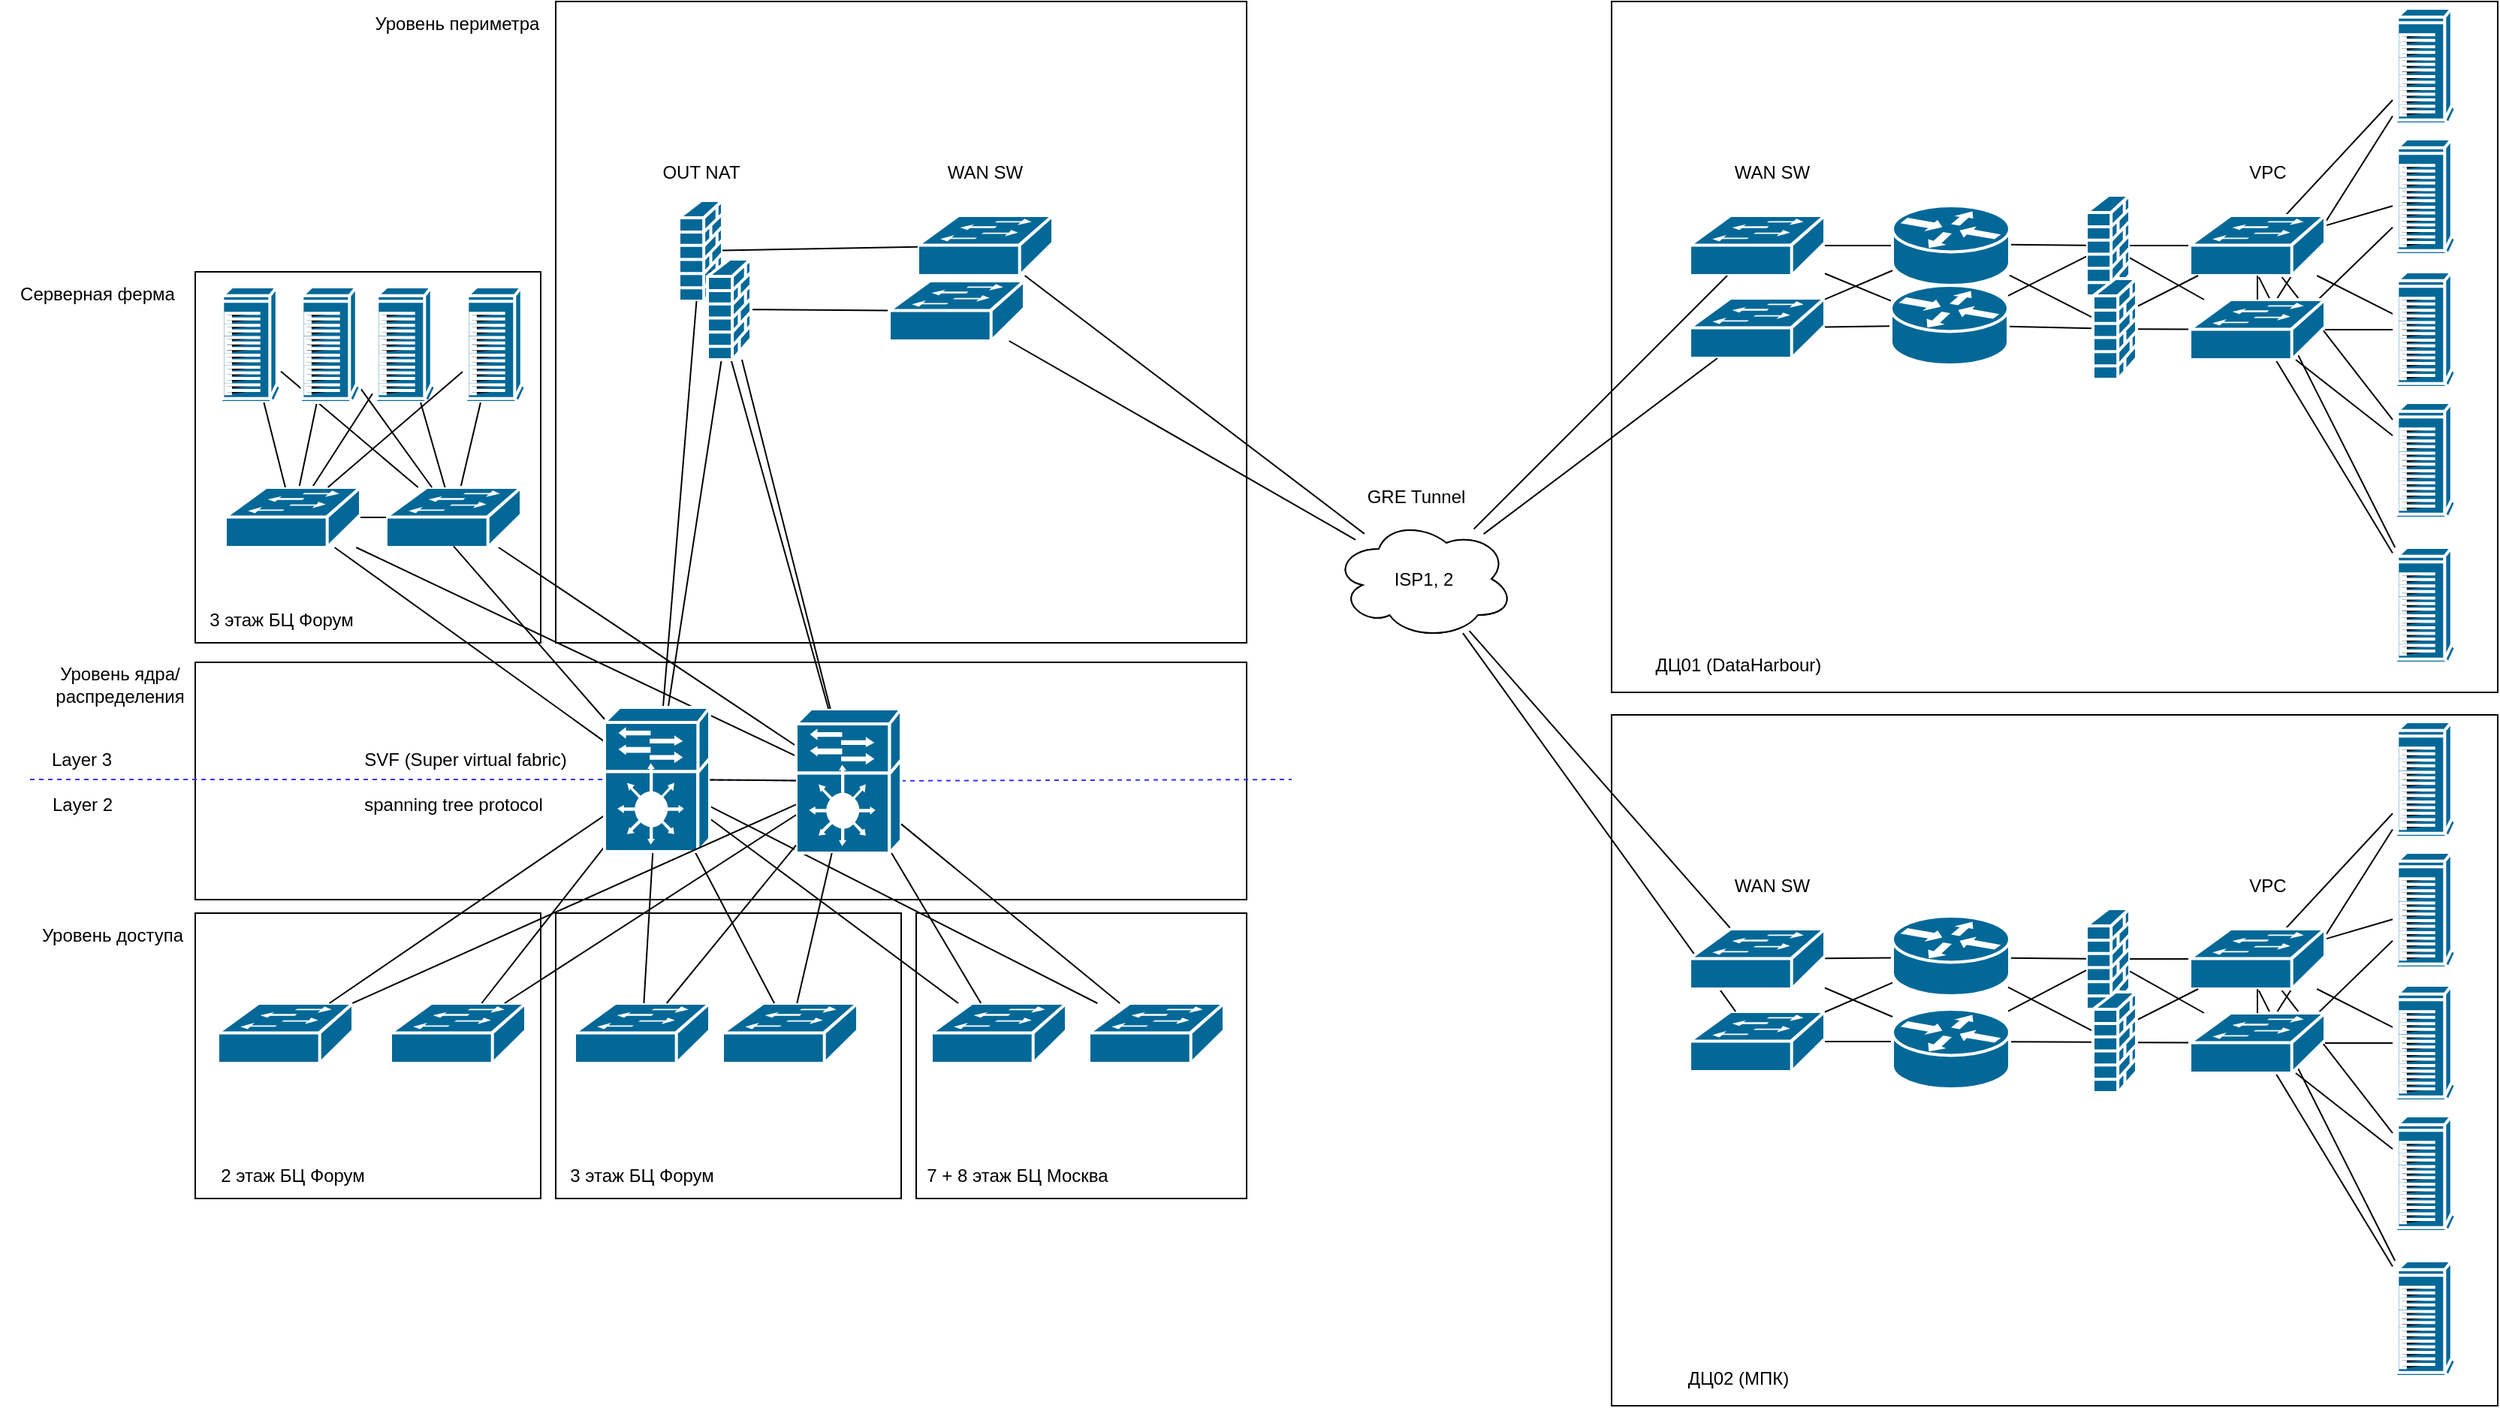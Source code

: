 <mxfile version="16.1.0" type="github">
  <diagram name="Page-1" id="c37626ed-c26b-45fb-9056-f9ebc6bb27b6">
    <mxGraphModel dx="3288" dy="1222" grid="1" gridSize="10" guides="1" tooltips="1" connect="1" arrows="1" fold="1" page="1" pageScale="1" pageWidth="1100" pageHeight="850" background="none" math="0" shadow="0">
      <root>
        <mxCell id="0" />
        <mxCell id="1" parent="0" />
        <mxCell id="PxXhfYdOt0HMLkNPLdq_-38" value="" style="rounded=0;whiteSpace=wrap;html=1;" parent="1" vertex="1">
          <mxGeometry x="-730" y="10" width="460" height="427" as="geometry" />
        </mxCell>
        <mxCell id="PxXhfYdOt0HMLkNPLdq_-30" value="" style="rounded=0;whiteSpace=wrap;html=1;" parent="1" vertex="1">
          <mxGeometry x="-970" y="450" width="700" height="158" as="geometry" />
        </mxCell>
        <mxCell id="PxXhfYdOt0HMLkNPLdq_-10" value="" style="shape=mxgraph.cisco.security.firewall;sketch=0;html=1;pointerEvents=1;dashed=0;fillColor=#036897;strokeColor=#ffffff;strokeWidth=2;verticalLabelPosition=bottom;verticalAlign=top;align=center;outlineConnect=0;" parent="1" vertex="1">
          <mxGeometry x="-648" y="142.5" width="29" height="67" as="geometry" />
        </mxCell>
        <mxCell id="PxXhfYdOt0HMLkNPLdq_-22" value="" style="shape=mxgraph.cisco.switches.workgroup_switch;sketch=0;html=1;pointerEvents=1;dashed=0;fillColor=#036897;strokeColor=#ffffff;strokeWidth=2;verticalLabelPosition=bottom;verticalAlign=top;align=center;outlineConnect=0;" parent="1" vertex="1">
          <mxGeometry x="-489" y="152.5" width="90" height="40" as="geometry" />
        </mxCell>
        <mxCell id="PxXhfYdOt0HMLkNPLdq_-29" value="Уровень периметра" style="text;html=1;strokeColor=none;fillColor=none;align=center;verticalAlign=middle;whiteSpace=wrap;rounded=0;" parent="1" vertex="1">
          <mxGeometry x="-863.5" y="10" width="135" height="30" as="geometry" />
        </mxCell>
        <mxCell id="PxXhfYdOt0HMLkNPLdq_-31" value="Уровень ядра/распределения" style="text;html=1;strokeColor=none;fillColor=none;align=center;verticalAlign=middle;whiteSpace=wrap;rounded=0;" parent="1" vertex="1">
          <mxGeometry x="-1070" y="450" width="100" height="30" as="geometry" />
        </mxCell>
        <mxCell id="PxXhfYdOt0HMLkNPLdq_-45" value="" style="rounded=0;whiteSpace=wrap;html=1;" parent="1" vertex="1">
          <mxGeometry x="-970" y="617" width="230" height="190" as="geometry" />
        </mxCell>
        <mxCell id="PxXhfYdOt0HMLkNPLdq_-64" value="Уровень доступа" style="text;html=1;strokeColor=none;fillColor=none;align=center;verticalAlign=middle;whiteSpace=wrap;rounded=0;" parent="1" vertex="1">
          <mxGeometry x="-1080" y="617" width="110" height="30" as="geometry" />
        </mxCell>
        <mxCell id="PxXhfYdOt0HMLkNPLdq_-65" value="2 этаж БЦ Форум" style="text;html=1;strokeColor=none;fillColor=none;align=center;verticalAlign=middle;whiteSpace=wrap;rounded=0;" parent="1" vertex="1">
          <mxGeometry x="-970" y="777" width="130" height="30" as="geometry" />
        </mxCell>
        <mxCell id="PxXhfYdOt0HMLkNPLdq_-17" value="" style="shape=mxgraph.cisco.switches.workgroup_switch;sketch=0;html=1;pointerEvents=1;dashed=0;fillColor=#036897;strokeColor=#ffffff;strokeWidth=2;verticalLabelPosition=bottom;verticalAlign=top;align=center;outlineConnect=0;" parent="1" vertex="1">
          <mxGeometry x="-955" y="677" width="90" height="40" as="geometry" />
        </mxCell>
        <mxCell id="PxXhfYdOt0HMLkNPLdq_-16" value="" style="shape=mxgraph.cisco.switches.workgroup_switch;sketch=0;html=1;pointerEvents=1;dashed=0;fillColor=#036897;strokeColor=#ffffff;strokeWidth=2;verticalLabelPosition=bottom;verticalAlign=top;align=center;outlineConnect=0;" parent="1" vertex="1">
          <mxGeometry x="-840" y="677" width="90" height="40" as="geometry" />
        </mxCell>
        <mxCell id="PxXhfYdOt0HMLkNPLdq_-67" value="ISP1, 2" style="ellipse;shape=cloud;whiteSpace=wrap;html=1;" parent="1" vertex="1">
          <mxGeometry x="-212" y="354.5" width="120" height="80" as="geometry" />
        </mxCell>
        <mxCell id="PxXhfYdOt0HMLkNPLdq_-68" value="" style="endArrow=none;html=1;rounded=0;" parent="1" source="PxXhfYdOt0HMLkNPLdq_-17" target="PxXhfYdOt0HMLkNPLdq_-3" edge="1">
          <mxGeometry width="50" height="50" relative="1" as="geometry">
            <mxPoint x="-621" y="682" as="sourcePoint" />
            <mxPoint x="-525.0" y="570.25" as="targetPoint" />
          </mxGeometry>
        </mxCell>
        <mxCell id="PxXhfYdOt0HMLkNPLdq_-73" value="" style="rounded=0;whiteSpace=wrap;html=1;" parent="1" vertex="1">
          <mxGeometry x="-730" y="617" width="230" height="190" as="geometry" />
        </mxCell>
        <mxCell id="PxXhfYdOt0HMLkNPLdq_-74" value="" style="shape=mxgraph.cisco.switches.workgroup_switch;sketch=0;html=1;pointerEvents=1;dashed=0;fillColor=#036897;strokeColor=#ffffff;strokeWidth=2;verticalLabelPosition=bottom;verticalAlign=top;align=center;outlineConnect=0;" parent="1" vertex="1">
          <mxGeometry x="-619" y="677" width="90" height="40" as="geometry" />
        </mxCell>
        <mxCell id="PxXhfYdOt0HMLkNPLdq_-75" value="" style="shape=mxgraph.cisco.switches.workgroup_switch;sketch=0;html=1;pointerEvents=1;dashed=0;fillColor=#036897;strokeColor=#ffffff;strokeWidth=2;verticalLabelPosition=bottom;verticalAlign=top;align=center;outlineConnect=0;" parent="1" vertex="1">
          <mxGeometry x="-717.5" y="677" width="90" height="40" as="geometry" />
        </mxCell>
        <mxCell id="PxXhfYdOt0HMLkNPLdq_-76" value="" style="endArrow=none;html=1;rounded=0;" parent="1" source="PxXhfYdOt0HMLkNPLdq_-75" target="PxXhfYdOt0HMLkNPLdq_-3" edge="1">
          <mxGeometry width="50" height="50" relative="1" as="geometry">
            <mxPoint x="-300" y="752" as="sourcePoint" />
            <mxPoint x="-730.443" y="586" as="targetPoint" />
          </mxGeometry>
        </mxCell>
        <mxCell id="PxXhfYdOt0HMLkNPLdq_-77" value="" style="endArrow=none;html=1;rounded=0;" parent="1" source="PxXhfYdOt0HMLkNPLdq_-74" target="PxXhfYdOt0HMLkNPLdq_-3" edge="1">
          <mxGeometry width="50" height="50" relative="1" as="geometry">
            <mxPoint x="40" y="742" as="sourcePoint" />
            <mxPoint x="-328.788" y="585" as="targetPoint" />
          </mxGeometry>
        </mxCell>
        <mxCell id="PxXhfYdOt0HMLkNPLdq_-80" value="3 этаж БЦ Форум" style="text;html=1;strokeColor=none;fillColor=none;align=center;verticalAlign=middle;whiteSpace=wrap;rounded=0;" parent="1" vertex="1">
          <mxGeometry x="-730" y="777" width="115" height="30" as="geometry" />
        </mxCell>
        <mxCell id="PxXhfYdOt0HMLkNPLdq_-81" value="" style="rounded=0;whiteSpace=wrap;html=1;" parent="1" vertex="1">
          <mxGeometry x="-490" y="617" width="220" height="190" as="geometry" />
        </mxCell>
        <mxCell id="PxXhfYdOt0HMLkNPLdq_-82" value="" style="shape=mxgraph.cisco.switches.workgroup_switch;sketch=0;html=1;pointerEvents=1;dashed=0;fillColor=#036897;strokeColor=#ffffff;strokeWidth=2;verticalLabelPosition=bottom;verticalAlign=top;align=center;outlineConnect=0;" parent="1" vertex="1">
          <mxGeometry x="-375" y="677" width="90" height="40" as="geometry" />
        </mxCell>
        <mxCell id="PxXhfYdOt0HMLkNPLdq_-83" value="" style="shape=mxgraph.cisco.switches.workgroup_switch;sketch=0;html=1;pointerEvents=1;dashed=0;fillColor=#036897;strokeColor=#ffffff;strokeWidth=2;verticalLabelPosition=bottom;verticalAlign=top;align=center;outlineConnect=0;" parent="1" vertex="1">
          <mxGeometry x="-480" y="677" width="90" height="40" as="geometry" />
        </mxCell>
        <mxCell id="PxXhfYdOt0HMLkNPLdq_-84" value="" style="endArrow=none;html=1;rounded=0;" parent="1" source="PxXhfYdOt0HMLkNPLdq_-83" target="PxXhfYdOt0HMLkNPLdq_-3" edge="1">
          <mxGeometry width="50" height="50" relative="1" as="geometry">
            <mxPoint x="-160" y="642" as="sourcePoint" />
            <mxPoint x="-124.762" y="570" as="targetPoint" />
          </mxGeometry>
        </mxCell>
        <mxCell id="PxXhfYdOt0HMLkNPLdq_-85" value="" style="endArrow=none;html=1;rounded=0;" parent="1" source="PxXhfYdOt0HMLkNPLdq_-82" target="PxXhfYdOt0HMLkNPLdq_-3" edge="1">
          <mxGeometry width="50" height="50" relative="1" as="geometry">
            <mxPoint x="190" y="702" as="sourcePoint" />
            <mxPoint x="-96.667" y="585" as="targetPoint" />
          </mxGeometry>
        </mxCell>
        <mxCell id="PxXhfYdOt0HMLkNPLdq_-88" value="7 + 8 этаж БЦ Москва" style="text;html=1;strokeColor=none;fillColor=none;align=center;verticalAlign=middle;whiteSpace=wrap;rounded=0;" parent="1" vertex="1">
          <mxGeometry x="-490" y="777" width="135" height="30" as="geometry" />
        </mxCell>
        <mxCell id="PxXhfYdOt0HMLkNPLdq_-89" value="Серверная ферма" style="text;html=1;strokeColor=none;fillColor=none;align=center;verticalAlign=middle;whiteSpace=wrap;rounded=0;" parent="1" vertex="1">
          <mxGeometry x="-1100" y="190" width="130" height="30" as="geometry" />
        </mxCell>
        <mxCell id="PxXhfYdOt0HMLkNPLdq_-99" value="" style="endArrow=none;html=1;rounded=0;" parent="1" source="PxXhfYdOt0HMLkNPLdq_-3" target="PxXhfYdOt0HMLkNPLdq_-10" edge="1">
          <mxGeometry width="50" height="50" relative="1" as="geometry">
            <mxPoint x="-490.483" y="480" as="sourcePoint" />
            <mxPoint x="-610" y="250" as="targetPoint" />
          </mxGeometry>
        </mxCell>
        <mxCell id="PxXhfYdOt0HMLkNPLdq_-100" value="" style="endArrow=none;html=1;rounded=0;" parent="1" source="PxXhfYdOt0HMLkNPLdq_-3" target="PxXhfYdOt0HMLkNPLdq_-9" edge="1">
          <mxGeometry width="50" height="50" relative="1" as="geometry">
            <mxPoint x="-525" y="363.5" as="sourcePoint" />
            <mxPoint x="-500" y="250" as="targetPoint" />
          </mxGeometry>
        </mxCell>
        <mxCell id="PxXhfYdOt0HMLkNPLdq_-101" value="" style="endArrow=none;dashed=1;html=1;dashPattern=1 3;strokeWidth=2;rounded=0;" parent="1" source="PxXhfYdOt0HMLkNPLdq_-10" target="PxXhfYdOt0HMLkNPLdq_-9" edge="1">
          <mxGeometry width="50" height="50" relative="1" as="geometry">
            <mxPoint x="-590" y="110" as="sourcePoint" />
            <mxPoint x="-540" y="60" as="targetPoint" />
          </mxGeometry>
        </mxCell>
        <mxCell id="PxXhfYdOt0HMLkNPLdq_-106" value="" style="endArrow=none;html=1;rounded=0;" parent="1" source="PxXhfYdOt0HMLkNPLdq_-10" target="PxXhfYdOt0HMLkNPLdq_-22" edge="1">
          <mxGeometry width="50" height="50" relative="1" as="geometry">
            <mxPoint x="-530" y="90" as="sourcePoint" />
            <mxPoint x="-480" y="40" as="targetPoint" />
          </mxGeometry>
        </mxCell>
        <mxCell id="PxXhfYdOt0HMLkNPLdq_-107" value="" style="endArrow=none;html=1;rounded=0;" parent="1" source="PxXhfYdOt0HMLkNPLdq_-9" target="PxXhfYdOt0HMLkNPLdq_-21" edge="1">
          <mxGeometry width="50" height="50" relative="1" as="geometry">
            <mxPoint x="-480" y="270" as="sourcePoint" />
            <mxPoint x="-430" y="220" as="targetPoint" />
          </mxGeometry>
        </mxCell>
        <mxCell id="PxXhfYdOt0HMLkNPLdq_-112" value="" style="endArrow=none;html=1;rounded=0;" parent="1" source="PxXhfYdOt0HMLkNPLdq_-22" target="PxXhfYdOt0HMLkNPLdq_-67" edge="1">
          <mxGeometry width="50" height="50" relative="1" as="geometry">
            <mxPoint x="-25.0" y="71.228" as="sourcePoint" />
            <mxPoint x="72.074" y="40.427" as="targetPoint" />
          </mxGeometry>
        </mxCell>
        <mxCell id="PxXhfYdOt0HMLkNPLdq_-113" value="" style="endArrow=none;html=1;rounded=0;" parent="1" source="PxXhfYdOt0HMLkNPLdq_-21" target="PxXhfYdOt0HMLkNPLdq_-67" edge="1">
          <mxGeometry width="50" height="50" relative="1" as="geometry">
            <mxPoint x="-25.0" y="127.717" as="sourcePoint" />
            <mxPoint x="110" y="270" as="targetPoint" />
          </mxGeometry>
        </mxCell>
        <mxCell id="bwzNWk_gbyNqQ0NpO8AQ-2" value="3 этаж БЦ Форум" style="text;html=1;strokeColor=none;fillColor=none;align=center;verticalAlign=middle;whiteSpace=wrap;rounded=0;" parent="1" vertex="1">
          <mxGeometry x="-970" y="407" width="115" height="30" as="geometry" />
        </mxCell>
        <mxCell id="bwzNWk_gbyNqQ0NpO8AQ-4" value="Layer 2" style="text;html=1;strokeColor=none;fillColor=none;align=center;verticalAlign=middle;whiteSpace=wrap;rounded=0;" parent="1" vertex="1">
          <mxGeometry x="-1070" y="530" width="50" height="30" as="geometry" />
        </mxCell>
        <mxCell id="bwzNWk_gbyNqQ0NpO8AQ-5" value="Layer 3" style="text;html=1;strokeColor=none;fillColor=none;align=center;verticalAlign=middle;whiteSpace=wrap;rounded=0;" parent="1" vertex="1">
          <mxGeometry x="-1070" y="500" width="49" height="30" as="geometry" />
        </mxCell>
        <mxCell id="bwzNWk_gbyNqQ0NpO8AQ-9" value="spanning tree protocol" style="text;html=1;strokeColor=none;fillColor=none;align=center;verticalAlign=middle;whiteSpace=wrap;rounded=0;" parent="1" vertex="1">
          <mxGeometry x="-873" y="530" width="150" height="30" as="geometry" />
        </mxCell>
        <mxCell id="bwzNWk_gbyNqQ0NpO8AQ-11" value="SVF (Super virtual fabric)" style="text;html=1;strokeColor=none;fillColor=none;align=center;verticalAlign=middle;whiteSpace=wrap;rounded=0;" parent="1" vertex="1">
          <mxGeometry x="-890" y="505" width="200" height="20" as="geometry" />
        </mxCell>
        <mxCell id="bwzNWk_gbyNqQ0NpO8AQ-14" value="OUT NAT" style="text;html=1;strokeColor=none;fillColor=none;align=center;verticalAlign=middle;whiteSpace=wrap;rounded=0;" parent="1" vertex="1">
          <mxGeometry x="-668.5" y="109" width="70" height="30" as="geometry" />
        </mxCell>
        <mxCell id="PxXhfYdOt0HMLkNPLdq_-43" value="" style="rounded=0;whiteSpace=wrap;html=1;" parent="1" vertex="1">
          <mxGeometry x="-970" y="190" width="230" height="247" as="geometry" />
        </mxCell>
        <mxCell id="PxXhfYdOt0HMLkNPLdq_-119" value="" style="shape=mxgraph.cisco.computers_and_peripherals.ibm_tower;sketch=0;html=1;pointerEvents=1;dashed=0;fillColor=#036897;strokeColor=#ffffff;strokeWidth=2;verticalLabelPosition=bottom;verticalAlign=top;align=center;outlineConnect=0;" parent="1" vertex="1">
          <mxGeometry x="-955" y="200" width="42" height="77" as="geometry" />
        </mxCell>
        <mxCell id="PxXhfYdOt0HMLkNPLdq_-121" value="" style="shape=mxgraph.cisco.computers_and_peripherals.ibm_tower;sketch=0;html=1;pointerEvents=1;dashed=0;fillColor=#036897;strokeColor=#ffffff;strokeWidth=2;verticalLabelPosition=bottom;verticalAlign=top;align=center;outlineConnect=0;" parent="1" vertex="1">
          <mxGeometry x="-852" y="200" width="42" height="77" as="geometry" />
        </mxCell>
        <mxCell id="PxXhfYdOt0HMLkNPLdq_-122" value="" style="shape=mxgraph.cisco.computers_and_peripherals.ibm_tower;sketch=0;html=1;pointerEvents=1;dashed=0;fillColor=#036897;strokeColor=#ffffff;strokeWidth=2;verticalLabelPosition=bottom;verticalAlign=top;align=center;outlineConnect=0;" parent="1" vertex="1">
          <mxGeometry x="-792" y="200" width="42" height="77" as="geometry" />
        </mxCell>
        <mxCell id="PxXhfYdOt0HMLkNPLdq_-126" value="" style="endArrow=none;html=1;rounded=0;" parent="1" target="PxXhfYdOt0HMLkNPLdq_-122" edge="1" source="4veBIrXeDfPBoVTcfMMj-2">
          <mxGeometry width="50" height="50" relative="1" as="geometry">
            <mxPoint x="-833.3" y="345" as="sourcePoint" />
            <mxPoint x="-770" y="280" as="targetPoint" />
          </mxGeometry>
        </mxCell>
        <mxCell id="PxXhfYdOt0HMLkNPLdq_-125" value="" style="endArrow=none;html=1;rounded=0;" parent="1" target="PxXhfYdOt0HMLkNPLdq_-121" edge="1" source="s12xwI9T4ueXgwE4ha7B-1">
          <mxGeometry width="50" height="50" relative="1" as="geometry">
            <mxPoint x="-842.787" y="345" as="sourcePoint" />
            <mxPoint x="-790" y="270" as="targetPoint" />
          </mxGeometry>
        </mxCell>
        <mxCell id="PxXhfYdOt0HMLkNPLdq_-124" value="" style="endArrow=none;html=1;rounded=0;" parent="1" target="PxXhfYdOt0HMLkNPLdq_-120" edge="1" source="s12xwI9T4ueXgwE4ha7B-1">
          <mxGeometry width="50" height="50" relative="1" as="geometry">
            <mxPoint x="-850.692" y="345" as="sourcePoint" />
            <mxPoint x="-810" y="260" as="targetPoint" />
          </mxGeometry>
        </mxCell>
        <mxCell id="PxXhfYdOt0HMLkNPLdq_-123" value="" style="endArrow=none;html=1;rounded=0;" parent="1" target="PxXhfYdOt0HMLkNPLdq_-119" edge="1" source="4veBIrXeDfPBoVTcfMMj-2">
          <mxGeometry width="50" height="50" relative="1" as="geometry">
            <mxPoint x="-859.071" y="345" as="sourcePoint" />
            <mxPoint x="-870" y="270" as="targetPoint" />
          </mxGeometry>
        </mxCell>
        <mxCell id="PxXhfYdOt0HMLkNPLdq_-90" value="" style="endArrow=none;html=1;rounded=0;" parent="1" source="PxXhfYdOt0HMLkNPLdq_-3" target="s12xwI9T4ueXgwE4ha7B-1" edge="1">
          <mxGeometry width="50" height="50" relative="1" as="geometry">
            <mxPoint x="-900" y="410" as="sourcePoint" />
            <mxPoint x="-802.283" y="385" as="targetPoint" />
          </mxGeometry>
        </mxCell>
        <mxCell id="bwzNWk_gbyNqQ0NpO8AQ-8" value="" style="endArrow=none;dashed=1;html=1;rounded=0;strokeColor=#3333FF;startArrow=none;" parent="1" edge="1" source="4veBIrXeDfPBoVTcfMMj-1">
          <mxGeometry width="50" height="50" relative="1" as="geometry">
            <mxPoint x="-1080" y="528" as="sourcePoint" />
            <mxPoint x="-240" y="528" as="targetPoint" />
          </mxGeometry>
        </mxCell>
        <mxCell id="s12xwI9T4ueXgwE4ha7B-1" value="" style="shape=mxgraph.cisco.switches.workgroup_switch;sketch=0;html=1;pointerEvents=1;dashed=0;fillColor=#036897;strokeColor=#ffffff;strokeWidth=2;verticalLabelPosition=bottom;verticalAlign=top;align=center;outlineConnect=0;" parent="1" vertex="1">
          <mxGeometry x="-950" y="333.5" width="90" height="40" as="geometry" />
        </mxCell>
        <mxCell id="bwzNWk_gbyNqQ0NpO8AQ-18" value="3 этаж БЦ Форум" style="text;html=1;strokeColor=none;fillColor=none;align=center;verticalAlign=middle;whiteSpace=wrap;rounded=0;" parent="1" vertex="1">
          <mxGeometry x="-970" y="407" width="115" height="30" as="geometry" />
        </mxCell>
        <mxCell id="bwzNWk_gbyNqQ0NpO8AQ-22" value="GRE Tunnel" style="text;html=1;strokeColor=none;fillColor=none;align=center;verticalAlign=middle;whiteSpace=wrap;rounded=0;" parent="1" vertex="1">
          <mxGeometry x="-192" y="324.5" width="70" height="30" as="geometry" />
        </mxCell>
        <mxCell id="8c90Ithy7EAcmlKgMASi-1" value="" style="rounded=0;whiteSpace=wrap;html=1;" parent="1" vertex="1">
          <mxGeometry x="-27" y="10" width="590" height="460" as="geometry" />
        </mxCell>
        <mxCell id="8c90Ithy7EAcmlKgMASi-3" value="" style="shape=mxgraph.cisco.security.firewall;sketch=0;html=1;pointerEvents=1;dashed=0;fillColor=#036897;strokeColor=#ffffff;strokeWidth=2;verticalLabelPosition=bottom;verticalAlign=top;align=center;outlineConnect=0;" parent="1" vertex="1">
          <mxGeometry x="289" y="139" width="29" height="67" as="geometry" />
        </mxCell>
        <mxCell id="8c90Ithy7EAcmlKgMASi-4" value="" style="shape=mxgraph.cisco.switches.workgroup_switch;sketch=0;html=1;pointerEvents=1;dashed=0;fillColor=#036897;strokeColor=#ffffff;strokeWidth=2;verticalLabelPosition=bottom;verticalAlign=top;align=center;outlineConnect=0;" parent="1" vertex="1">
          <mxGeometry x="25" y="207.5" width="90" height="40" as="geometry" />
        </mxCell>
        <mxCell id="8c90Ithy7EAcmlKgMASi-5" value="" style="shape=mxgraph.cisco.switches.workgroup_switch;sketch=0;html=1;pointerEvents=1;dashed=0;fillColor=#036897;strokeColor=#ffffff;strokeWidth=2;verticalLabelPosition=bottom;verticalAlign=top;align=center;outlineConnect=0;" parent="1" vertex="1">
          <mxGeometry x="25" y="152.5" width="90" height="40" as="geometry" />
        </mxCell>
        <mxCell id="8c90Ithy7EAcmlKgMASi-13" value="ISP1, 2" style="ellipse;shape=cloud;whiteSpace=wrap;html=1;" parent="1" vertex="1">
          <mxGeometry x="-212" y="354.5" width="120" height="80" as="geometry" />
        </mxCell>
        <mxCell id="8c90Ithy7EAcmlKgMASi-31" value="" style="endArrow=none;dashed=1;html=1;dashPattern=1 3;strokeWidth=2;rounded=0;" parent="1" source="8c90Ithy7EAcmlKgMASi-3" target="8c90Ithy7EAcmlKgMASi-36" edge="1">
          <mxGeometry width="50" height="50" relative="1" as="geometry">
            <mxPoint x="-37" y="100" as="sourcePoint" />
            <mxPoint x="13" y="50" as="targetPoint" />
          </mxGeometry>
        </mxCell>
        <mxCell id="8c90Ithy7EAcmlKgMASi-32" value="" style="endArrow=none;html=1;rounded=0;startArrow=none;" parent="1" source="4veBIrXeDfPBoVTcfMMj-84" target="8c90Ithy7EAcmlKgMASi-5" edge="1">
          <mxGeometry width="50" height="50" relative="1" as="geometry">
            <mxPoint x="160.0" y="171.8" as="sourcePoint" />
            <mxPoint x="73" y="30" as="targetPoint" />
          </mxGeometry>
        </mxCell>
        <mxCell id="8c90Ithy7EAcmlKgMASi-33" value="" style="endArrow=none;html=1;rounded=0;startArrow=none;" parent="1" source="4veBIrXeDfPBoVTcfMMj-85" target="8c90Ithy7EAcmlKgMASi-4" edge="1">
          <mxGeometry width="50" height="50" relative="1" as="geometry">
            <mxPoint x="160.0" y="227.5" as="sourcePoint" />
            <mxPoint x="123" y="210" as="targetPoint" />
          </mxGeometry>
        </mxCell>
        <mxCell id="8c90Ithy7EAcmlKgMASi-34" value="" style="endArrow=none;html=1;rounded=0;" parent="1" source="8c90Ithy7EAcmlKgMASi-5" target="8c90Ithy7EAcmlKgMASi-13" edge="1">
          <mxGeometry width="50" height="50" relative="1" as="geometry">
            <mxPoint x="1018.0" y="71.228" as="sourcePoint" />
            <mxPoint x="1115.074" y="40.427" as="targetPoint" />
          </mxGeometry>
        </mxCell>
        <mxCell id="8c90Ithy7EAcmlKgMASi-35" value="" style="endArrow=none;html=1;rounded=0;" parent="1" source="8c90Ithy7EAcmlKgMASi-4" target="8c90Ithy7EAcmlKgMASi-13" edge="1">
          <mxGeometry width="50" height="50" relative="1" as="geometry">
            <mxPoint x="1018.0" y="127.717" as="sourcePoint" />
            <mxPoint x="1153" y="270" as="targetPoint" />
          </mxGeometry>
        </mxCell>
        <mxCell id="8c90Ithy7EAcmlKgMASi-45" value="" style="shape=mxgraph.cisco.computers_and_peripherals.ibm_tower;sketch=0;html=1;pointerEvents=1;dashed=0;fillColor=#036897;strokeColor=#ffffff;strokeWidth=2;verticalLabelPosition=bottom;verticalAlign=top;align=center;outlineConnect=0;" parent="1" vertex="1">
          <mxGeometry x="493" y="190" width="42" height="77" as="geometry" />
        </mxCell>
        <mxCell id="8c90Ithy7EAcmlKgMASi-46" value="" style="shape=mxgraph.cisco.computers_and_peripherals.ibm_tower;sketch=0;html=1;pointerEvents=1;dashed=0;fillColor=#036897;strokeColor=#ffffff;strokeWidth=2;verticalLabelPosition=bottom;verticalAlign=top;align=center;outlineConnect=0;" parent="1" vertex="1">
          <mxGeometry x="493" y="277" width="42" height="77" as="geometry" />
        </mxCell>
        <mxCell id="8c90Ithy7EAcmlKgMASi-47" value="" style="shape=mxgraph.cisco.computers_and_peripherals.ibm_tower;sketch=0;html=1;pointerEvents=1;dashed=0;fillColor=#036897;strokeColor=#ffffff;strokeWidth=2;verticalLabelPosition=bottom;verticalAlign=top;align=center;outlineConnect=0;" parent="1" vertex="1">
          <mxGeometry x="493" y="14.5" width="42" height="77" as="geometry" />
        </mxCell>
        <mxCell id="8c90Ithy7EAcmlKgMASi-48" value="" style="shape=mxgraph.cisco.computers_and_peripherals.ibm_tower;sketch=0;html=1;pointerEvents=1;dashed=0;fillColor=#036897;strokeColor=#ffffff;strokeWidth=2;verticalLabelPosition=bottom;verticalAlign=top;align=center;outlineConnect=0;" parent="1" vertex="1">
          <mxGeometry x="493" y="101.5" width="42" height="77" as="geometry" />
        </mxCell>
        <mxCell id="8c90Ithy7EAcmlKgMASi-49" value="" style="endArrow=none;html=1;rounded=0;" parent="1" source="8c90Ithy7EAcmlKgMASi-55" target="8c90Ithy7EAcmlKgMASi-48" edge="1">
          <mxGeometry width="50" height="50" relative="1" as="geometry">
            <mxPoint x="454.7" y="323" as="sourcePoint" />
            <mxPoint x="518" y="258" as="targetPoint" />
          </mxGeometry>
        </mxCell>
        <mxCell id="8c90Ithy7EAcmlKgMASi-50" value="" style="endArrow=none;html=1;rounded=0;" parent="1" source="8c90Ithy7EAcmlKgMASi-55" target="8c90Ithy7EAcmlKgMASi-47" edge="1">
          <mxGeometry width="50" height="50" relative="1" as="geometry">
            <mxPoint x="445.213" y="323" as="sourcePoint" />
            <mxPoint x="498" y="248" as="targetPoint" />
          </mxGeometry>
        </mxCell>
        <mxCell id="8c90Ithy7EAcmlKgMASi-51" value="" style="endArrow=none;html=1;rounded=0;" parent="1" source="8c90Ithy7EAcmlKgMASi-62" target="8c90Ithy7EAcmlKgMASi-46" edge="1">
          <mxGeometry width="50" height="50" relative="1" as="geometry">
            <mxPoint x="437.308" y="323" as="sourcePoint" />
            <mxPoint x="478" y="238" as="targetPoint" />
          </mxGeometry>
        </mxCell>
        <mxCell id="8c90Ithy7EAcmlKgMASi-52" value="" style="endArrow=none;html=1;rounded=0;" parent="1" source="8c90Ithy7EAcmlKgMASi-62" target="8c90Ithy7EAcmlKgMASi-45" edge="1">
          <mxGeometry width="50" height="50" relative="1" as="geometry">
            <mxPoint x="428.929" y="323" as="sourcePoint" />
            <mxPoint x="418" y="248" as="targetPoint" />
          </mxGeometry>
        </mxCell>
        <mxCell id="8c90Ithy7EAcmlKgMASi-56" value="ДЦ01 (DataHarbour)" style="text;html=1;strokeColor=none;fillColor=none;align=center;verticalAlign=middle;whiteSpace=wrap;rounded=0;" parent="1" vertex="1">
          <mxGeometry y="437" width="115" height="30" as="geometry" />
        </mxCell>
        <mxCell id="8c90Ithy7EAcmlKgMASi-63" value="" style="endArrow=none;html=1;rounded=0;" parent="1" source="8c90Ithy7EAcmlKgMASi-3" target="8c90Ithy7EAcmlKgMASi-55" edge="1">
          <mxGeometry width="50" height="50" relative="1" as="geometry">
            <mxPoint x="294.443" y="151.5" as="sourcePoint" />
            <mxPoint x="373" y="288.797" as="targetPoint" />
          </mxGeometry>
        </mxCell>
        <mxCell id="8c90Ithy7EAcmlKgMASi-64" value="" style="endArrow=none;html=1;rounded=0;" parent="1" source="8c90Ithy7EAcmlKgMASi-36" target="8c90Ithy7EAcmlKgMASi-62" edge="1">
          <mxGeometry width="50" height="50" relative="1" as="geometry">
            <mxPoint x="202.0" y="87.5" as="sourcePoint" />
            <mxPoint x="238" y="87.5" as="targetPoint" />
          </mxGeometry>
        </mxCell>
        <mxCell id="8c90Ithy7EAcmlKgMASi-66" value="" style="shape=mxgraph.cisco.computers_and_peripherals.ibm_tower;sketch=0;html=1;pointerEvents=1;dashed=0;fillColor=#036897;strokeColor=#ffffff;strokeWidth=2;verticalLabelPosition=bottom;verticalAlign=top;align=center;outlineConnect=0;" parent="1" vertex="1">
          <mxGeometry x="493" y="373.5" width="42" height="77" as="geometry" />
        </mxCell>
        <mxCell id="8c90Ithy7EAcmlKgMASi-67" value="" style="endArrow=none;html=1;rounded=0;" parent="1" source="8c90Ithy7EAcmlKgMASi-62" target="8c90Ithy7EAcmlKgMASi-66" edge="1">
          <mxGeometry width="50" height="50" relative="1" as="geometry">
            <mxPoint x="305.424" y="246.5" as="sourcePoint" />
            <mxPoint x="373" y="306.77" as="targetPoint" />
          </mxGeometry>
        </mxCell>
        <mxCell id="8c90Ithy7EAcmlKgMASi-68" value="" style="endArrow=none;html=1;rounded=0;exitX=0.5;exitY=0.98;exitDx=0;exitDy=0;exitPerimeter=0;" parent="1" source="8c90Ithy7EAcmlKgMASi-55" target="8c90Ithy7EAcmlKgMASi-66" edge="1">
          <mxGeometry width="50" height="50" relative="1" as="geometry">
            <mxPoint x="315.424" y="256.5" as="sourcePoint" />
            <mxPoint x="383" y="316.77" as="targetPoint" />
          </mxGeometry>
        </mxCell>
        <mxCell id="8c90Ithy7EAcmlKgMASi-69" value="" style="endArrow=none;html=1;rounded=0;" parent="1" source="8c90Ithy7EAcmlKgMASi-55" target="8c90Ithy7EAcmlKgMASi-46" edge="1">
          <mxGeometry width="50" height="50" relative="1" as="geometry">
            <mxPoint x="283" y="201.7" as="sourcePoint" />
            <mxPoint x="374.601" y="383.5" as="targetPoint" />
          </mxGeometry>
        </mxCell>
        <mxCell id="8c90Ithy7EAcmlKgMASi-70" value="" style="endArrow=none;html=1;rounded=0;" parent="1" source="8c90Ithy7EAcmlKgMASi-55" target="8c90Ithy7EAcmlKgMASi-45" edge="1">
          <mxGeometry width="50" height="50" relative="1" as="geometry">
            <mxPoint x="298.524" y="202.5" as="sourcePoint" />
            <mxPoint x="373" y="298.446" as="targetPoint" />
          </mxGeometry>
        </mxCell>
        <mxCell id="8c90Ithy7EAcmlKgMASi-71" value="" style="endArrow=none;html=1;rounded=0;exitX=0.5;exitY=0.98;exitDx=0;exitDy=0;exitPerimeter=0;" parent="1" source="8c90Ithy7EAcmlKgMASi-62" target="8c90Ithy7EAcmlKgMASi-48" edge="1">
          <mxGeometry width="50" height="50" relative="1" as="geometry">
            <mxPoint x="322.643" y="202.5" as="sourcePoint" />
            <mxPoint x="373" y="227.905" as="targetPoint" />
          </mxGeometry>
        </mxCell>
        <mxCell id="8c90Ithy7EAcmlKgMASi-72" value="" style="endArrow=none;html=1;rounded=0;" parent="1" source="8c90Ithy7EAcmlKgMASi-62" target="8c90Ithy7EAcmlKgMASi-47" edge="1">
          <mxGeometry width="50" height="50" relative="1" as="geometry">
            <mxPoint x="283" y="245.7" as="sourcePoint" />
            <mxPoint x="373" y="168.105" as="targetPoint" />
          </mxGeometry>
        </mxCell>
        <mxCell id="8c90Ithy7EAcmlKgMASi-62" value="" style="shape=mxgraph.cisco.switches.workgroup_switch;sketch=0;html=1;pointerEvents=1;dashed=0;fillColor=#036897;strokeColor=#ffffff;strokeWidth=2;verticalLabelPosition=bottom;verticalAlign=top;align=center;outlineConnect=0;" parent="1" vertex="1">
          <mxGeometry x="358" y="208.5" width="90" height="40" as="geometry" />
        </mxCell>
        <mxCell id="8c90Ithy7EAcmlKgMASi-55" value="" style="shape=mxgraph.cisco.switches.workgroup_switch;sketch=0;html=1;pointerEvents=1;dashed=0;fillColor=#036897;strokeColor=#ffffff;strokeWidth=2;verticalLabelPosition=bottom;verticalAlign=top;align=center;outlineConnect=0;" parent="1" vertex="1">
          <mxGeometry x="358" y="152.5" width="90" height="40" as="geometry" />
        </mxCell>
        <mxCell id="PxXhfYdOt0HMLkNPLdq_-72" value="" style="endArrow=none;html=1;rounded=0;" parent="1" source="PxXhfYdOt0HMLkNPLdq_-16" target="PxXhfYdOt0HMLkNPLdq_-3" edge="1">
          <mxGeometry width="50" height="50" relative="1" as="geometry">
            <mxPoint x="-1230" y="702" as="sourcePoint" />
            <mxPoint x="-767.425" y="586" as="targetPoint" />
          </mxGeometry>
        </mxCell>
        <mxCell id="4veBIrXeDfPBoVTcfMMj-2" value="" style="shape=mxgraph.cisco.switches.workgroup_switch;sketch=0;html=1;pointerEvents=1;dashed=0;fillColor=#036897;strokeColor=#ffffff;strokeWidth=2;verticalLabelPosition=bottom;verticalAlign=top;align=center;outlineConnect=0;" vertex="1" parent="1">
          <mxGeometry x="-843" y="333.5" width="90" height="40" as="geometry" />
        </mxCell>
        <mxCell id="4veBIrXeDfPBoVTcfMMj-3" value="" style="endArrow=none;html=1;rounded=0;" edge="1" parent="1" source="4veBIrXeDfPBoVTcfMMj-1" target="s12xwI9T4ueXgwE4ha7B-1">
          <mxGeometry width="50" height="50" relative="1" as="geometry">
            <mxPoint x="-643.5" y="525.461" as="sourcePoint" />
            <mxPoint x="-863.943" y="383.5" as="targetPoint" />
          </mxGeometry>
        </mxCell>
        <mxCell id="4veBIrXeDfPBoVTcfMMj-4" value="" style="endArrow=none;html=1;rounded=0;" edge="1" parent="1" source="4veBIrXeDfPBoVTcfMMj-1" target="4veBIrXeDfPBoVTcfMMj-2">
          <mxGeometry width="50" height="50" relative="1" as="geometry">
            <mxPoint x="-630" y="517.642" as="sourcePoint" />
            <mxPoint x="-860.616" y="383.5" as="targetPoint" />
          </mxGeometry>
        </mxCell>
        <mxCell id="4veBIrXeDfPBoVTcfMMj-5" value="" style="endArrow=none;html=1;rounded=0;entryX=0.5;entryY=0.98;entryDx=0;entryDy=0;entryPerimeter=0;" edge="1" parent="1" source="PxXhfYdOt0HMLkNPLdq_-3" target="4veBIrXeDfPBoVTcfMMj-2">
          <mxGeometry width="50" height="50" relative="1" as="geometry">
            <mxPoint x="-630" y="506.355" as="sourcePoint" />
            <mxPoint x="-765.88" y="383.5" as="targetPoint" />
          </mxGeometry>
        </mxCell>
        <mxCell id="4veBIrXeDfPBoVTcfMMj-1" value="" style="shape=mxgraph.cisco.controllers_and_modules.service_module;sketch=0;html=1;pointerEvents=1;dashed=0;fillColor=#036897;strokeColor=#ffffff;strokeWidth=2;verticalLabelPosition=bottom;verticalAlign=top;align=center;outlineConnect=0;" vertex="1" parent="1">
          <mxGeometry x="-570" y="481" width="70" height="96" as="geometry" />
        </mxCell>
        <mxCell id="4veBIrXeDfPBoVTcfMMj-6" value="" style="endArrow=none;dashed=1;html=1;rounded=0;strokeColor=#3333FF;startArrow=none;" edge="1" parent="1" source="PxXhfYdOt0HMLkNPLdq_-3" target="4veBIrXeDfPBoVTcfMMj-1">
          <mxGeometry width="50" height="50" relative="1" as="geometry">
            <mxPoint x="-1080" y="528" as="sourcePoint" />
            <mxPoint x="-240" y="528" as="targetPoint" />
          </mxGeometry>
        </mxCell>
        <mxCell id="PxXhfYdOt0HMLkNPLdq_-3" value="" style="shape=mxgraph.cisco.controllers_and_modules.service_module;sketch=0;html=1;pointerEvents=1;dashed=0;fillColor=#036897;strokeColor=#ffffff;strokeWidth=2;verticalLabelPosition=bottom;verticalAlign=top;align=center;outlineConnect=0;" parent="1" vertex="1">
          <mxGeometry x="-697.5" y="480" width="70" height="96" as="geometry" />
        </mxCell>
        <mxCell id="4veBIrXeDfPBoVTcfMMj-8" value="" style="endArrow=none;dashed=1;html=1;rounded=0;strokeColor=#3333FF;" edge="1" parent="1" target="PxXhfYdOt0HMLkNPLdq_-3">
          <mxGeometry width="50" height="50" relative="1" as="geometry">
            <mxPoint x="-1080" y="528" as="sourcePoint" />
            <mxPoint x="-583.5" y="537.341" as="targetPoint" />
          </mxGeometry>
        </mxCell>
        <mxCell id="4veBIrXeDfPBoVTcfMMj-9" value="" style="endArrow=none;html=1;rounded=0;" edge="1" parent="1" source="PxXhfYdOt0HMLkNPLdq_-3" target="4veBIrXeDfPBoVTcfMMj-1">
          <mxGeometry width="50" height="50" relative="1" as="geometry">
            <mxPoint x="-687.5" y="497.886" as="sourcePoint" />
            <mxPoint x="-788" y="382.7" as="targetPoint" />
          </mxGeometry>
        </mxCell>
        <mxCell id="4veBIrXeDfPBoVTcfMMj-10" value="" style="endArrow=none;html=1;rounded=0;" edge="1" parent="1" source="PxXhfYdOt0HMLkNPLdq_-17" target="4veBIrXeDfPBoVTcfMMj-1">
          <mxGeometry width="50" height="50" relative="1" as="geometry">
            <mxPoint x="-870.71" y="687.0" as="sourcePoint" />
            <mxPoint x="-687.5" y="561.899" as="targetPoint" />
          </mxGeometry>
        </mxCell>
        <mxCell id="4veBIrXeDfPBoVTcfMMj-11" value="" style="endArrow=none;html=1;rounded=0;" edge="1" parent="1" source="PxXhfYdOt0HMLkNPLdq_-16" target="4veBIrXeDfPBoVTcfMMj-1">
          <mxGeometry width="50" height="50" relative="1" as="geometry">
            <mxPoint x="-860.71" y="697.0" as="sourcePoint" />
            <mxPoint x="-677.5" y="571.899" as="targetPoint" />
          </mxGeometry>
        </mxCell>
        <mxCell id="4veBIrXeDfPBoVTcfMMj-12" value="" style="endArrow=none;html=1;rounded=0;" edge="1" parent="1" source="PxXhfYdOt0HMLkNPLdq_-75" target="4veBIrXeDfPBoVTcfMMj-1">
          <mxGeometry width="50" height="50" relative="1" as="geometry">
            <mxPoint x="-850.71" y="707.0" as="sourcePoint" />
            <mxPoint x="-667.5" y="581.899" as="targetPoint" />
          </mxGeometry>
        </mxCell>
        <mxCell id="4veBIrXeDfPBoVTcfMMj-13" value="" style="endArrow=none;html=1;rounded=0;" edge="1" parent="1" source="PxXhfYdOt0HMLkNPLdq_-74" target="4veBIrXeDfPBoVTcfMMj-1">
          <mxGeometry width="50" height="50" relative="1" as="geometry">
            <mxPoint x="-840.71" y="717.0" as="sourcePoint" />
            <mxPoint x="-657.5" y="591.899" as="targetPoint" />
          </mxGeometry>
        </mxCell>
        <mxCell id="4veBIrXeDfPBoVTcfMMj-14" value="" style="endArrow=none;html=1;rounded=0;" edge="1" parent="1" source="PxXhfYdOt0HMLkNPLdq_-83" target="4veBIrXeDfPBoVTcfMMj-1">
          <mxGeometry width="50" height="50" relative="1" as="geometry">
            <mxPoint x="-830.71" y="727.0" as="sourcePoint" />
            <mxPoint x="-647.5" y="601.899" as="targetPoint" />
          </mxGeometry>
        </mxCell>
        <mxCell id="4veBIrXeDfPBoVTcfMMj-15" value="" style="endArrow=none;html=1;rounded=0;" edge="1" parent="1" source="PxXhfYdOt0HMLkNPLdq_-82" target="4veBIrXeDfPBoVTcfMMj-1">
          <mxGeometry width="50" height="50" relative="1" as="geometry">
            <mxPoint x="-436.905" y="687.0" as="sourcePoint" />
            <mxPoint x="-496.429" y="587.0" as="targetPoint" />
          </mxGeometry>
        </mxCell>
        <mxCell id="4veBIrXeDfPBoVTcfMMj-16" value="" style="endArrow=none;html=1;rounded=0;" edge="1" parent="1" source="s12xwI9T4ueXgwE4ha7B-1" target="PxXhfYdOt0HMLkNPLdq_-119">
          <mxGeometry width="50" height="50" relative="1" as="geometry">
            <mxPoint x="-849.071" y="355" as="sourcePoint" />
            <mxPoint x="-903" y="278.348" as="targetPoint" />
          </mxGeometry>
        </mxCell>
        <mxCell id="4veBIrXeDfPBoVTcfMMj-18" value="" style="endArrow=none;html=1;rounded=0;" edge="1" parent="1" source="4veBIrXeDfPBoVTcfMMj-2" target="PxXhfYdOt0HMLkNPLdq_-120">
          <mxGeometry width="50" height="50" relative="1" as="geometry">
            <mxPoint x="-811.652" y="343.5" as="sourcePoint" />
            <mxPoint x="-903" y="266.257" as="targetPoint" />
          </mxGeometry>
        </mxCell>
        <mxCell id="4veBIrXeDfPBoVTcfMMj-19" value="" style="endArrow=none;html=1;rounded=0;" edge="1" parent="1" source="s12xwI9T4ueXgwE4ha7B-1" target="PxXhfYdOt0HMLkNPLdq_-122">
          <mxGeometry width="50" height="50" relative="1" as="geometry">
            <mxPoint x="-783.304" y="343.5" as="sourcePoint" />
            <mxPoint x="-770.039" y="287" as="targetPoint" />
          </mxGeometry>
        </mxCell>
        <mxCell id="4veBIrXeDfPBoVTcfMMj-20" value="" style="endArrow=none;html=1;rounded=0;" edge="1" parent="1" source="4veBIrXeDfPBoVTcfMMj-2" target="PxXhfYdOt0HMLkNPLdq_-121">
          <mxGeometry width="50" height="50" relative="1" as="geometry">
            <mxPoint x="-783.304" y="343.5" as="sourcePoint" />
            <mxPoint x="-770.039" y="287" as="targetPoint" />
          </mxGeometry>
        </mxCell>
        <mxCell id="PxXhfYdOt0HMLkNPLdq_-120" value="" style="shape=mxgraph.cisco.computers_and_peripherals.ibm_tower;sketch=0;html=1;pointerEvents=1;dashed=0;fillColor=#036897;strokeColor=#ffffff;strokeWidth=2;verticalLabelPosition=bottom;verticalAlign=top;align=center;outlineConnect=0;" parent="1" vertex="1">
          <mxGeometry x="-902" y="200" width="42" height="77" as="geometry" />
        </mxCell>
        <mxCell id="4veBIrXeDfPBoVTcfMMj-21" value="" style="endArrow=none;html=1;rounded=0;" edge="1" parent="1" source="s12xwI9T4ueXgwE4ha7B-1" target="4veBIrXeDfPBoVTcfMMj-2">
          <mxGeometry width="50" height="50" relative="1" as="geometry">
            <mxPoint x="-882.13" y="343.5" as="sourcePoint" />
            <mxPoint x="-842" y="281.135" as="targetPoint" />
          </mxGeometry>
        </mxCell>
        <mxCell id="4veBIrXeDfPBoVTcfMMj-22" value="WAN SW" style="text;html=1;strokeColor=none;fillColor=none;align=center;verticalAlign=middle;whiteSpace=wrap;rounded=0;" vertex="1" parent="1">
          <mxGeometry x="-479" y="109" width="70" height="30" as="geometry" />
        </mxCell>
        <mxCell id="4veBIrXeDfPBoVTcfMMj-23" value="" style="endArrow=none;html=1;rounded=0;" edge="1" parent="1" source="4veBIrXeDfPBoVTcfMMj-1" target="PxXhfYdOt0HMLkNPLdq_-9">
          <mxGeometry width="50" height="50" relative="1" as="geometry">
            <mxPoint x="-645.139" y="490" as="sourcePoint" />
            <mxPoint x="-609.637" y="258.5" as="targetPoint" />
          </mxGeometry>
        </mxCell>
        <mxCell id="4veBIrXeDfPBoVTcfMMj-24" value="" style="endArrow=none;html=1;rounded=0;" edge="1" parent="1" source="4veBIrXeDfPBoVTcfMMj-1" target="PxXhfYdOt0HMLkNPLdq_-10">
          <mxGeometry width="50" height="50" relative="1" as="geometry">
            <mxPoint x="-537.153" y="491" as="sourcePoint" />
            <mxPoint x="-596.018" y="258.5" as="targetPoint" />
          </mxGeometry>
        </mxCell>
        <mxCell id="PxXhfYdOt0HMLkNPLdq_-9" value="" style="shape=mxgraph.cisco.security.firewall;sketch=0;html=1;pointerEvents=1;dashed=0;fillColor=#036897;strokeColor=#ffffff;strokeWidth=2;verticalLabelPosition=bottom;verticalAlign=top;align=center;outlineConnect=0;" parent="1" vertex="1">
          <mxGeometry x="-629" y="181.5" width="29" height="67" as="geometry" />
        </mxCell>
        <mxCell id="4veBIrXeDfPBoVTcfMMj-27" value="" style="endArrow=none;html=1;rounded=0;" edge="1" parent="1" source="8c90Ithy7EAcmlKgMASi-3">
          <mxGeometry width="50" height="50" relative="1" as="geometry">
            <mxPoint x="289.0" y="172.5" as="sourcePoint" />
            <mxPoint x="237.0" y="171.867" as="targetPoint" />
          </mxGeometry>
        </mxCell>
        <mxCell id="4veBIrXeDfPBoVTcfMMj-29" value="" style="endArrow=none;html=1;rounded=0;" edge="1" parent="1" source="8c90Ithy7EAcmlKgMASi-36" target="4veBIrXeDfPBoVTcfMMj-85">
          <mxGeometry width="50" height="50" relative="1" as="geometry">
            <mxPoint x="293.5" y="215.091" as="sourcePoint" />
            <mxPoint x="237.0" y="227.676" as="targetPoint" />
          </mxGeometry>
        </mxCell>
        <mxCell id="4veBIrXeDfPBoVTcfMMj-31" value="" style="endArrow=none;html=1;rounded=0;startArrow=none;" edge="1" parent="1" source="4veBIrXeDfPBoVTcfMMj-84" target="8c90Ithy7EAcmlKgMASi-4">
          <mxGeometry width="50" height="50" relative="1" as="geometry">
            <mxPoint x="160.0" y="188.278" as="sourcePoint" />
            <mxPoint x="125" y="182.15" as="targetPoint" />
          </mxGeometry>
        </mxCell>
        <mxCell id="4veBIrXeDfPBoVTcfMMj-32" value="" style="endArrow=none;html=1;rounded=0;startArrow=none;" edge="1" parent="1" source="4veBIrXeDfPBoVTcfMMj-85" target="8c90Ithy7EAcmlKgMASi-5">
          <mxGeometry width="50" height="50" relative="1" as="geometry">
            <mxPoint x="160.0" y="211.021" as="sourcePoint" />
            <mxPoint x="125" y="217.889" as="targetPoint" />
          </mxGeometry>
        </mxCell>
        <mxCell id="4veBIrXeDfPBoVTcfMMj-33" value="" style="endArrow=none;html=1;rounded=0;startArrow=none;" edge="1" parent="1" source="4veBIrXeDfPBoVTcfMMj-85" target="8c90Ithy7EAcmlKgMASi-3">
          <mxGeometry width="50" height="50" relative="1" as="geometry">
            <mxPoint x="237.0" y="207.333" as="sourcePoint" />
            <mxPoint x="125" y="201.761" as="targetPoint" />
          </mxGeometry>
        </mxCell>
        <mxCell id="4veBIrXeDfPBoVTcfMMj-34" value="" style="endArrow=none;html=1;rounded=0;startArrow=none;" edge="1" parent="1" source="4veBIrXeDfPBoVTcfMMj-84" target="8c90Ithy7EAcmlKgMASi-36">
          <mxGeometry width="50" height="50" relative="1" as="geometry">
            <mxPoint x="237.0" y="191.365" as="sourcePoint" />
            <mxPoint x="299" y="190.095" as="targetPoint" />
          </mxGeometry>
        </mxCell>
        <mxCell id="4veBIrXeDfPBoVTcfMMj-35" value="" style="endArrow=none;html=1;rounded=0;startArrow=none;exitX=0;exitY=0.5;exitDx=0;exitDy=0;exitPerimeter=0;" edge="1" parent="1" source="8c90Ithy7EAcmlKgMASi-36" target="8c90Ithy7EAcmlKgMASi-55">
          <mxGeometry width="50" height="50" relative="1" as="geometry">
            <mxPoint x="247" y="201.365" as="sourcePoint" />
            <mxPoint x="303.5" y="230.518" as="targetPoint" />
          </mxGeometry>
        </mxCell>
        <mxCell id="4veBIrXeDfPBoVTcfMMj-36" value="" style="endArrow=none;html=1;rounded=0;startArrow=none;" edge="1" parent="1" source="8c90Ithy7EAcmlKgMASi-3" target="8c90Ithy7EAcmlKgMASi-62">
          <mxGeometry width="50" height="50" relative="1" as="geometry">
            <mxPoint x="303.5" y="238" as="sourcePoint" />
            <mxPoint x="373.541" y="202.5" as="targetPoint" />
          </mxGeometry>
        </mxCell>
        <mxCell id="8c90Ithy7EAcmlKgMASi-36" value="" style="shape=mxgraph.cisco.security.firewall;sketch=0;html=1;pointerEvents=1;dashed=0;fillColor=#036897;strokeColor=#ffffff;strokeWidth=2;verticalLabelPosition=bottom;verticalAlign=top;align=center;outlineConnect=0;" parent="1" vertex="1">
          <mxGeometry x="293.5" y="194.5" width="29" height="67" as="geometry" />
        </mxCell>
        <mxCell id="4veBIrXeDfPBoVTcfMMj-37" value="WAN SW" style="text;html=1;strokeColor=none;fillColor=none;align=center;verticalAlign=middle;whiteSpace=wrap;rounded=0;" vertex="1" parent="1">
          <mxGeometry x="45" y="109" width="70" height="30" as="geometry" />
        </mxCell>
        <mxCell id="4veBIrXeDfPBoVTcfMMj-38" value="VPC" style="text;html=1;strokeColor=none;fillColor=none;align=center;verticalAlign=middle;whiteSpace=wrap;rounded=0;" vertex="1" parent="1">
          <mxGeometry x="374.5" y="109" width="70" height="30" as="geometry" />
        </mxCell>
        <mxCell id="4veBIrXeDfPBoVTcfMMj-39" value="" style="endArrow=none;html=1;rounded=0;" edge="1" parent="1" source="8c90Ithy7EAcmlKgMASi-55" target="8c90Ithy7EAcmlKgMASi-62">
          <mxGeometry width="50" height="50" relative="1" as="geometry">
            <mxPoint x="332.5" y="238.076" as="sourcePoint" />
            <mxPoint x="368" y="238.263" as="targetPoint" />
          </mxGeometry>
        </mxCell>
        <mxCell id="4veBIrXeDfPBoVTcfMMj-41" value="" style="rounded=0;whiteSpace=wrap;html=1;" vertex="1" parent="1">
          <mxGeometry x="-27" y="485" width="590" height="460" as="geometry" />
        </mxCell>
        <mxCell id="4veBIrXeDfPBoVTcfMMj-42" value="" style="shape=mxgraph.cisco.security.firewall;sketch=0;html=1;pointerEvents=1;dashed=0;fillColor=#036897;strokeColor=#ffffff;strokeWidth=2;verticalLabelPosition=bottom;verticalAlign=top;align=center;outlineConnect=0;" vertex="1" parent="1">
          <mxGeometry x="289" y="614" width="29" height="67" as="geometry" />
        </mxCell>
        <mxCell id="4veBIrXeDfPBoVTcfMMj-43" value="" style="shape=mxgraph.cisco.switches.workgroup_switch;sketch=0;html=1;pointerEvents=1;dashed=0;fillColor=#036897;strokeColor=#ffffff;strokeWidth=2;verticalLabelPosition=bottom;verticalAlign=top;align=center;outlineConnect=0;" vertex="1" parent="1">
          <mxGeometry x="25" y="682.5" width="90" height="40" as="geometry" />
        </mxCell>
        <mxCell id="4veBIrXeDfPBoVTcfMMj-45" value="" style="endArrow=none;dashed=1;html=1;dashPattern=1 3;strokeWidth=2;rounded=0;" edge="1" parent="1" source="4veBIrXeDfPBoVTcfMMj-42" target="4veBIrXeDfPBoVTcfMMj-78">
          <mxGeometry width="50" height="50" relative="1" as="geometry">
            <mxPoint x="-37" y="575" as="sourcePoint" />
            <mxPoint x="13" y="525" as="targetPoint" />
          </mxGeometry>
        </mxCell>
        <mxCell id="4veBIrXeDfPBoVTcfMMj-46" value="" style="endArrow=none;html=1;rounded=0;startArrow=none;" edge="1" parent="1" target="4veBIrXeDfPBoVTcfMMj-44">
          <mxGeometry width="50" height="50" relative="1" as="geometry">
            <mxPoint x="160.0" y="646.8" as="sourcePoint" />
            <mxPoint x="73" y="505" as="targetPoint" />
          </mxGeometry>
        </mxCell>
        <mxCell id="4veBIrXeDfPBoVTcfMMj-47" value="" style="endArrow=none;html=1;rounded=0;startArrow=none;" edge="1" parent="1" target="4veBIrXeDfPBoVTcfMMj-43">
          <mxGeometry width="50" height="50" relative="1" as="geometry">
            <mxPoint x="160.0" y="702.5" as="sourcePoint" />
            <mxPoint x="123" y="685" as="targetPoint" />
          </mxGeometry>
        </mxCell>
        <mxCell id="4veBIrXeDfPBoVTcfMMj-48" value="" style="shape=mxgraph.cisco.computers_and_peripherals.ibm_tower;sketch=0;html=1;pointerEvents=1;dashed=0;fillColor=#036897;strokeColor=#ffffff;strokeWidth=2;verticalLabelPosition=bottom;verticalAlign=top;align=center;outlineConnect=0;" vertex="1" parent="1">
          <mxGeometry x="493" y="665" width="42" height="77" as="geometry" />
        </mxCell>
        <mxCell id="4veBIrXeDfPBoVTcfMMj-49" value="" style="shape=mxgraph.cisco.computers_and_peripherals.ibm_tower;sketch=0;html=1;pointerEvents=1;dashed=0;fillColor=#036897;strokeColor=#ffffff;strokeWidth=2;verticalLabelPosition=bottom;verticalAlign=top;align=center;outlineConnect=0;" vertex="1" parent="1">
          <mxGeometry x="493" y="752" width="42" height="77" as="geometry" />
        </mxCell>
        <mxCell id="4veBIrXeDfPBoVTcfMMj-50" value="" style="shape=mxgraph.cisco.computers_and_peripherals.ibm_tower;sketch=0;html=1;pointerEvents=1;dashed=0;fillColor=#036897;strokeColor=#ffffff;strokeWidth=2;verticalLabelPosition=bottom;verticalAlign=top;align=center;outlineConnect=0;" vertex="1" parent="1">
          <mxGeometry x="493" y="489.5" width="42" height="77" as="geometry" />
        </mxCell>
        <mxCell id="4veBIrXeDfPBoVTcfMMj-51" value="" style="shape=mxgraph.cisco.computers_and_peripherals.ibm_tower;sketch=0;html=1;pointerEvents=1;dashed=0;fillColor=#036897;strokeColor=#ffffff;strokeWidth=2;verticalLabelPosition=bottom;verticalAlign=top;align=center;outlineConnect=0;" vertex="1" parent="1">
          <mxGeometry x="493" y="576.5" width="42" height="77" as="geometry" />
        </mxCell>
        <mxCell id="4veBIrXeDfPBoVTcfMMj-52" value="" style="endArrow=none;html=1;rounded=0;" edge="1" parent="1" source="4veBIrXeDfPBoVTcfMMj-67" target="4veBIrXeDfPBoVTcfMMj-51">
          <mxGeometry width="50" height="50" relative="1" as="geometry">
            <mxPoint x="454.7" y="798" as="sourcePoint" />
            <mxPoint x="518" y="733" as="targetPoint" />
          </mxGeometry>
        </mxCell>
        <mxCell id="4veBIrXeDfPBoVTcfMMj-53" value="" style="endArrow=none;html=1;rounded=0;" edge="1" parent="1" source="4veBIrXeDfPBoVTcfMMj-67" target="4veBIrXeDfPBoVTcfMMj-50">
          <mxGeometry width="50" height="50" relative="1" as="geometry">
            <mxPoint x="445.213" y="798" as="sourcePoint" />
            <mxPoint x="498" y="723" as="targetPoint" />
          </mxGeometry>
        </mxCell>
        <mxCell id="4veBIrXeDfPBoVTcfMMj-54" value="" style="endArrow=none;html=1;rounded=0;" edge="1" parent="1" source="4veBIrXeDfPBoVTcfMMj-66" target="4veBIrXeDfPBoVTcfMMj-49">
          <mxGeometry width="50" height="50" relative="1" as="geometry">
            <mxPoint x="437.308" y="798" as="sourcePoint" />
            <mxPoint x="478" y="713" as="targetPoint" />
          </mxGeometry>
        </mxCell>
        <mxCell id="4veBIrXeDfPBoVTcfMMj-55" value="" style="endArrow=none;html=1;rounded=0;" edge="1" parent="1" source="4veBIrXeDfPBoVTcfMMj-66" target="4veBIrXeDfPBoVTcfMMj-48">
          <mxGeometry width="50" height="50" relative="1" as="geometry">
            <mxPoint x="428.929" y="798" as="sourcePoint" />
            <mxPoint x="418" y="723" as="targetPoint" />
          </mxGeometry>
        </mxCell>
        <mxCell id="4veBIrXeDfPBoVTcfMMj-56" value="ДЦ02 (МПК)" style="text;html=1;strokeColor=none;fillColor=none;align=center;verticalAlign=middle;whiteSpace=wrap;rounded=0;" vertex="1" parent="1">
          <mxGeometry y="912" width="115" height="30" as="geometry" />
        </mxCell>
        <mxCell id="4veBIrXeDfPBoVTcfMMj-57" value="" style="endArrow=none;html=1;rounded=0;" edge="1" parent="1" source="4veBIrXeDfPBoVTcfMMj-42" target="4veBIrXeDfPBoVTcfMMj-67">
          <mxGeometry width="50" height="50" relative="1" as="geometry">
            <mxPoint x="294.443" y="626.5" as="sourcePoint" />
            <mxPoint x="373" y="763.797" as="targetPoint" />
          </mxGeometry>
        </mxCell>
        <mxCell id="4veBIrXeDfPBoVTcfMMj-58" value="" style="endArrow=none;html=1;rounded=0;" edge="1" parent="1" source="4veBIrXeDfPBoVTcfMMj-78" target="4veBIrXeDfPBoVTcfMMj-66">
          <mxGeometry width="50" height="50" relative="1" as="geometry">
            <mxPoint x="202.0" y="562.5" as="sourcePoint" />
            <mxPoint x="238" y="562.5" as="targetPoint" />
          </mxGeometry>
        </mxCell>
        <mxCell id="4veBIrXeDfPBoVTcfMMj-59" value="" style="shape=mxgraph.cisco.computers_and_peripherals.ibm_tower;sketch=0;html=1;pointerEvents=1;dashed=0;fillColor=#036897;strokeColor=#ffffff;strokeWidth=2;verticalLabelPosition=bottom;verticalAlign=top;align=center;outlineConnect=0;" vertex="1" parent="1">
          <mxGeometry x="493" y="848.5" width="42" height="77" as="geometry" />
        </mxCell>
        <mxCell id="4veBIrXeDfPBoVTcfMMj-60" value="" style="endArrow=none;html=1;rounded=0;" edge="1" parent="1" source="4veBIrXeDfPBoVTcfMMj-66" target="4veBIrXeDfPBoVTcfMMj-59">
          <mxGeometry width="50" height="50" relative="1" as="geometry">
            <mxPoint x="305.424" y="721.5" as="sourcePoint" />
            <mxPoint x="373" y="781.77" as="targetPoint" />
          </mxGeometry>
        </mxCell>
        <mxCell id="4veBIrXeDfPBoVTcfMMj-61" value="" style="endArrow=none;html=1;rounded=0;exitX=0.5;exitY=0.98;exitDx=0;exitDy=0;exitPerimeter=0;" edge="1" parent="1" source="4veBIrXeDfPBoVTcfMMj-67" target="4veBIrXeDfPBoVTcfMMj-59">
          <mxGeometry width="50" height="50" relative="1" as="geometry">
            <mxPoint x="315.424" y="731.5" as="sourcePoint" />
            <mxPoint x="383" y="791.77" as="targetPoint" />
          </mxGeometry>
        </mxCell>
        <mxCell id="4veBIrXeDfPBoVTcfMMj-62" value="" style="endArrow=none;html=1;rounded=0;" edge="1" parent="1" source="4veBIrXeDfPBoVTcfMMj-67" target="4veBIrXeDfPBoVTcfMMj-49">
          <mxGeometry width="50" height="50" relative="1" as="geometry">
            <mxPoint x="283" y="676.7" as="sourcePoint" />
            <mxPoint x="374.601" y="858.5" as="targetPoint" />
          </mxGeometry>
        </mxCell>
        <mxCell id="4veBIrXeDfPBoVTcfMMj-63" value="" style="endArrow=none;html=1;rounded=0;" edge="1" parent="1" source="4veBIrXeDfPBoVTcfMMj-67" target="4veBIrXeDfPBoVTcfMMj-48">
          <mxGeometry width="50" height="50" relative="1" as="geometry">
            <mxPoint x="298.524" y="677.5" as="sourcePoint" />
            <mxPoint x="373" y="773.446" as="targetPoint" />
          </mxGeometry>
        </mxCell>
        <mxCell id="4veBIrXeDfPBoVTcfMMj-64" value="" style="endArrow=none;html=1;rounded=0;exitX=0.5;exitY=0.98;exitDx=0;exitDy=0;exitPerimeter=0;" edge="1" parent="1" source="4veBIrXeDfPBoVTcfMMj-66" target="4veBIrXeDfPBoVTcfMMj-51">
          <mxGeometry width="50" height="50" relative="1" as="geometry">
            <mxPoint x="322.643" y="677.5" as="sourcePoint" />
            <mxPoint x="373" y="702.905" as="targetPoint" />
          </mxGeometry>
        </mxCell>
        <mxCell id="4veBIrXeDfPBoVTcfMMj-65" value="" style="endArrow=none;html=1;rounded=0;" edge="1" parent="1" source="4veBIrXeDfPBoVTcfMMj-66" target="4veBIrXeDfPBoVTcfMMj-50">
          <mxGeometry width="50" height="50" relative="1" as="geometry">
            <mxPoint x="283" y="720.7" as="sourcePoint" />
            <mxPoint x="373" y="643.105" as="targetPoint" />
          </mxGeometry>
        </mxCell>
        <mxCell id="4veBIrXeDfPBoVTcfMMj-66" value="" style="shape=mxgraph.cisco.switches.workgroup_switch;sketch=0;html=1;pointerEvents=1;dashed=0;fillColor=#036897;strokeColor=#ffffff;strokeWidth=2;verticalLabelPosition=bottom;verticalAlign=top;align=center;outlineConnect=0;" vertex="1" parent="1">
          <mxGeometry x="358" y="683.5" width="90" height="40" as="geometry" />
        </mxCell>
        <mxCell id="4veBIrXeDfPBoVTcfMMj-67" value="" style="shape=mxgraph.cisco.switches.workgroup_switch;sketch=0;html=1;pointerEvents=1;dashed=0;fillColor=#036897;strokeColor=#ffffff;strokeWidth=2;verticalLabelPosition=bottom;verticalAlign=top;align=center;outlineConnect=0;" vertex="1" parent="1">
          <mxGeometry x="358" y="627.5" width="90" height="40" as="geometry" />
        </mxCell>
        <mxCell id="4veBIrXeDfPBoVTcfMMj-69" value="" style="endArrow=none;html=1;rounded=0;" edge="1" parent="1" source="4veBIrXeDfPBoVTcfMMj-42">
          <mxGeometry width="50" height="50" relative="1" as="geometry">
            <mxPoint x="289.0" y="647.5" as="sourcePoint" />
            <mxPoint x="237.0" y="646.867" as="targetPoint" />
          </mxGeometry>
        </mxCell>
        <mxCell id="4veBIrXeDfPBoVTcfMMj-71" value="" style="endArrow=none;html=1;rounded=0;" edge="1" parent="1" source="4veBIrXeDfPBoVTcfMMj-78">
          <mxGeometry width="50" height="50" relative="1" as="geometry">
            <mxPoint x="293.5" y="690.091" as="sourcePoint" />
            <mxPoint x="237.0" y="702.676" as="targetPoint" />
          </mxGeometry>
        </mxCell>
        <mxCell id="4veBIrXeDfPBoVTcfMMj-72" value="" style="endArrow=none;html=1;rounded=0;startArrow=none;" edge="1" parent="1" target="4veBIrXeDfPBoVTcfMMj-43">
          <mxGeometry width="50" height="50" relative="1" as="geometry">
            <mxPoint x="160.0" y="663.278" as="sourcePoint" />
            <mxPoint x="125" y="657.15" as="targetPoint" />
          </mxGeometry>
        </mxCell>
        <mxCell id="4veBIrXeDfPBoVTcfMMj-73" value="" style="endArrow=none;html=1;rounded=0;startArrow=none;" edge="1" parent="1" target="4veBIrXeDfPBoVTcfMMj-44">
          <mxGeometry width="50" height="50" relative="1" as="geometry">
            <mxPoint x="160.0" y="686.021" as="sourcePoint" />
            <mxPoint x="125" y="692.889" as="targetPoint" />
          </mxGeometry>
        </mxCell>
        <mxCell id="4veBIrXeDfPBoVTcfMMj-74" value="" style="endArrow=none;html=1;rounded=0;startArrow=none;" edge="1" parent="1" target="4veBIrXeDfPBoVTcfMMj-42">
          <mxGeometry width="50" height="50" relative="1" as="geometry">
            <mxPoint x="237.0" y="682.333" as="sourcePoint" />
            <mxPoint x="125" y="676.761" as="targetPoint" />
          </mxGeometry>
        </mxCell>
        <mxCell id="4veBIrXeDfPBoVTcfMMj-75" value="" style="endArrow=none;html=1;rounded=0;startArrow=none;" edge="1" parent="1" target="4veBIrXeDfPBoVTcfMMj-78">
          <mxGeometry width="50" height="50" relative="1" as="geometry">
            <mxPoint x="237.0" y="666.365" as="sourcePoint" />
            <mxPoint x="299" y="665.095" as="targetPoint" />
          </mxGeometry>
        </mxCell>
        <mxCell id="4veBIrXeDfPBoVTcfMMj-76" value="" style="endArrow=none;html=1;rounded=0;startArrow=none;exitX=0;exitY=0.5;exitDx=0;exitDy=0;exitPerimeter=0;" edge="1" parent="1" source="4veBIrXeDfPBoVTcfMMj-78" target="4veBIrXeDfPBoVTcfMMj-67">
          <mxGeometry width="50" height="50" relative="1" as="geometry">
            <mxPoint x="247" y="676.365" as="sourcePoint" />
            <mxPoint x="303.5" y="705.518" as="targetPoint" />
          </mxGeometry>
        </mxCell>
        <mxCell id="4veBIrXeDfPBoVTcfMMj-77" value="" style="endArrow=none;html=1;rounded=0;startArrow=none;" edge="1" parent="1" source="4veBIrXeDfPBoVTcfMMj-42" target="4veBIrXeDfPBoVTcfMMj-66">
          <mxGeometry width="50" height="50" relative="1" as="geometry">
            <mxPoint x="303.5" y="713" as="sourcePoint" />
            <mxPoint x="373.541" y="677.5" as="targetPoint" />
          </mxGeometry>
        </mxCell>
        <mxCell id="4veBIrXeDfPBoVTcfMMj-78" value="" style="shape=mxgraph.cisco.security.firewall;sketch=0;html=1;pointerEvents=1;dashed=0;fillColor=#036897;strokeColor=#ffffff;strokeWidth=2;verticalLabelPosition=bottom;verticalAlign=top;align=center;outlineConnect=0;" vertex="1" parent="1">
          <mxGeometry x="293.5" y="669.5" width="29" height="67" as="geometry" />
        </mxCell>
        <mxCell id="4veBIrXeDfPBoVTcfMMj-79" value="WAN SW" style="text;html=1;strokeColor=none;fillColor=none;align=center;verticalAlign=middle;whiteSpace=wrap;rounded=0;" vertex="1" parent="1">
          <mxGeometry x="45" y="584" width="70" height="30" as="geometry" />
        </mxCell>
        <mxCell id="4veBIrXeDfPBoVTcfMMj-80" value="VPC" style="text;html=1;strokeColor=none;fillColor=none;align=center;verticalAlign=middle;whiteSpace=wrap;rounded=0;" vertex="1" parent="1">
          <mxGeometry x="374.5" y="584" width="70" height="30" as="geometry" />
        </mxCell>
        <mxCell id="4veBIrXeDfPBoVTcfMMj-81" value="" style="endArrow=none;html=1;rounded=0;" edge="1" parent="1" source="4veBIrXeDfPBoVTcfMMj-67" target="4veBIrXeDfPBoVTcfMMj-66">
          <mxGeometry width="50" height="50" relative="1" as="geometry">
            <mxPoint x="332.5" y="713.076" as="sourcePoint" />
            <mxPoint x="368" y="713.263" as="targetPoint" />
          </mxGeometry>
        </mxCell>
        <mxCell id="4veBIrXeDfPBoVTcfMMj-82" value="" style="endArrow=none;html=1;rounded=0;" edge="1" parent="1" source="4veBIrXeDfPBoVTcfMMj-44" target="8c90Ithy7EAcmlKgMASi-13">
          <mxGeometry width="50" height="50" relative="1" as="geometry">
            <mxPoint x="35.0" y="230.608" as="sourcePoint" />
            <mxPoint x="-92.401" y="211.094" as="targetPoint" />
          </mxGeometry>
        </mxCell>
        <mxCell id="4veBIrXeDfPBoVTcfMMj-83" value="" style="endArrow=none;html=1;rounded=0;" edge="1" parent="1" source="4veBIrXeDfPBoVTcfMMj-43" target="8c90Ithy7EAcmlKgMASi-13">
          <mxGeometry width="50" height="50" relative="1" as="geometry">
            <mxPoint x="69.848" y="637.5" as="sourcePoint" />
            <mxPoint x="-131.738" y="240.383" as="targetPoint" />
          </mxGeometry>
        </mxCell>
        <mxCell id="4veBIrXeDfPBoVTcfMMj-44" value="" style="shape=mxgraph.cisco.switches.workgroup_switch;sketch=0;html=1;pointerEvents=1;dashed=0;fillColor=#036897;strokeColor=#ffffff;strokeWidth=2;verticalLabelPosition=bottom;verticalAlign=top;align=center;outlineConnect=0;" vertex="1" parent="1">
          <mxGeometry x="25" y="627.5" width="90" height="40" as="geometry" />
        </mxCell>
        <mxCell id="4veBIrXeDfPBoVTcfMMj-84" value="" style="shape=mxgraph.cisco.routers.router;sketch=0;html=1;pointerEvents=1;dashed=0;fillColor=#036897;strokeColor=#ffffff;strokeWidth=2;verticalLabelPosition=bottom;verticalAlign=top;align=center;outlineConnect=0;fontColor=#000000;" vertex="1" parent="1">
          <mxGeometry x="160" y="146" width="78" height="53" as="geometry" />
        </mxCell>
        <mxCell id="4veBIrXeDfPBoVTcfMMj-85" value="" style="shape=mxgraph.cisco.routers.router;sketch=0;html=1;pointerEvents=1;dashed=0;fillColor=#036897;strokeColor=#ffffff;strokeWidth=2;verticalLabelPosition=bottom;verticalAlign=top;align=center;outlineConnect=0;fontColor=#000000;" vertex="1" parent="1">
          <mxGeometry x="159" y="199" width="78" height="53" as="geometry" />
        </mxCell>
        <mxCell id="4veBIrXeDfPBoVTcfMMj-86" value="" style="shape=mxgraph.cisco.routers.router;sketch=0;html=1;pointerEvents=1;dashed=0;fillColor=#036897;strokeColor=#ffffff;strokeWidth=2;verticalLabelPosition=bottom;verticalAlign=top;align=center;outlineConnect=0;fontColor=#000000;" vertex="1" parent="1">
          <mxGeometry x="160" y="619" width="78" height="53" as="geometry" />
        </mxCell>
        <mxCell id="4veBIrXeDfPBoVTcfMMj-87" value="" style="shape=mxgraph.cisco.routers.router;sketch=0;html=1;pointerEvents=1;dashed=0;fillColor=#036897;strokeColor=#ffffff;strokeWidth=2;verticalLabelPosition=bottom;verticalAlign=top;align=center;outlineConnect=0;fontColor=#000000;" vertex="1" parent="1">
          <mxGeometry x="160" y="681" width="78" height="53" as="geometry" />
        </mxCell>
        <mxCell id="PxXhfYdOt0HMLkNPLdq_-21" value="" style="shape=mxgraph.cisco.switches.workgroup_switch;sketch=0;html=1;pointerEvents=1;dashed=0;fillColor=#036897;strokeColor=#ffffff;strokeWidth=2;verticalLabelPosition=bottom;verticalAlign=top;align=center;outlineConnect=0;" parent="1" vertex="1">
          <mxGeometry x="-508" y="196" width="90" height="40" as="geometry" />
        </mxCell>
      </root>
    </mxGraphModel>
  </diagram>
</mxfile>
